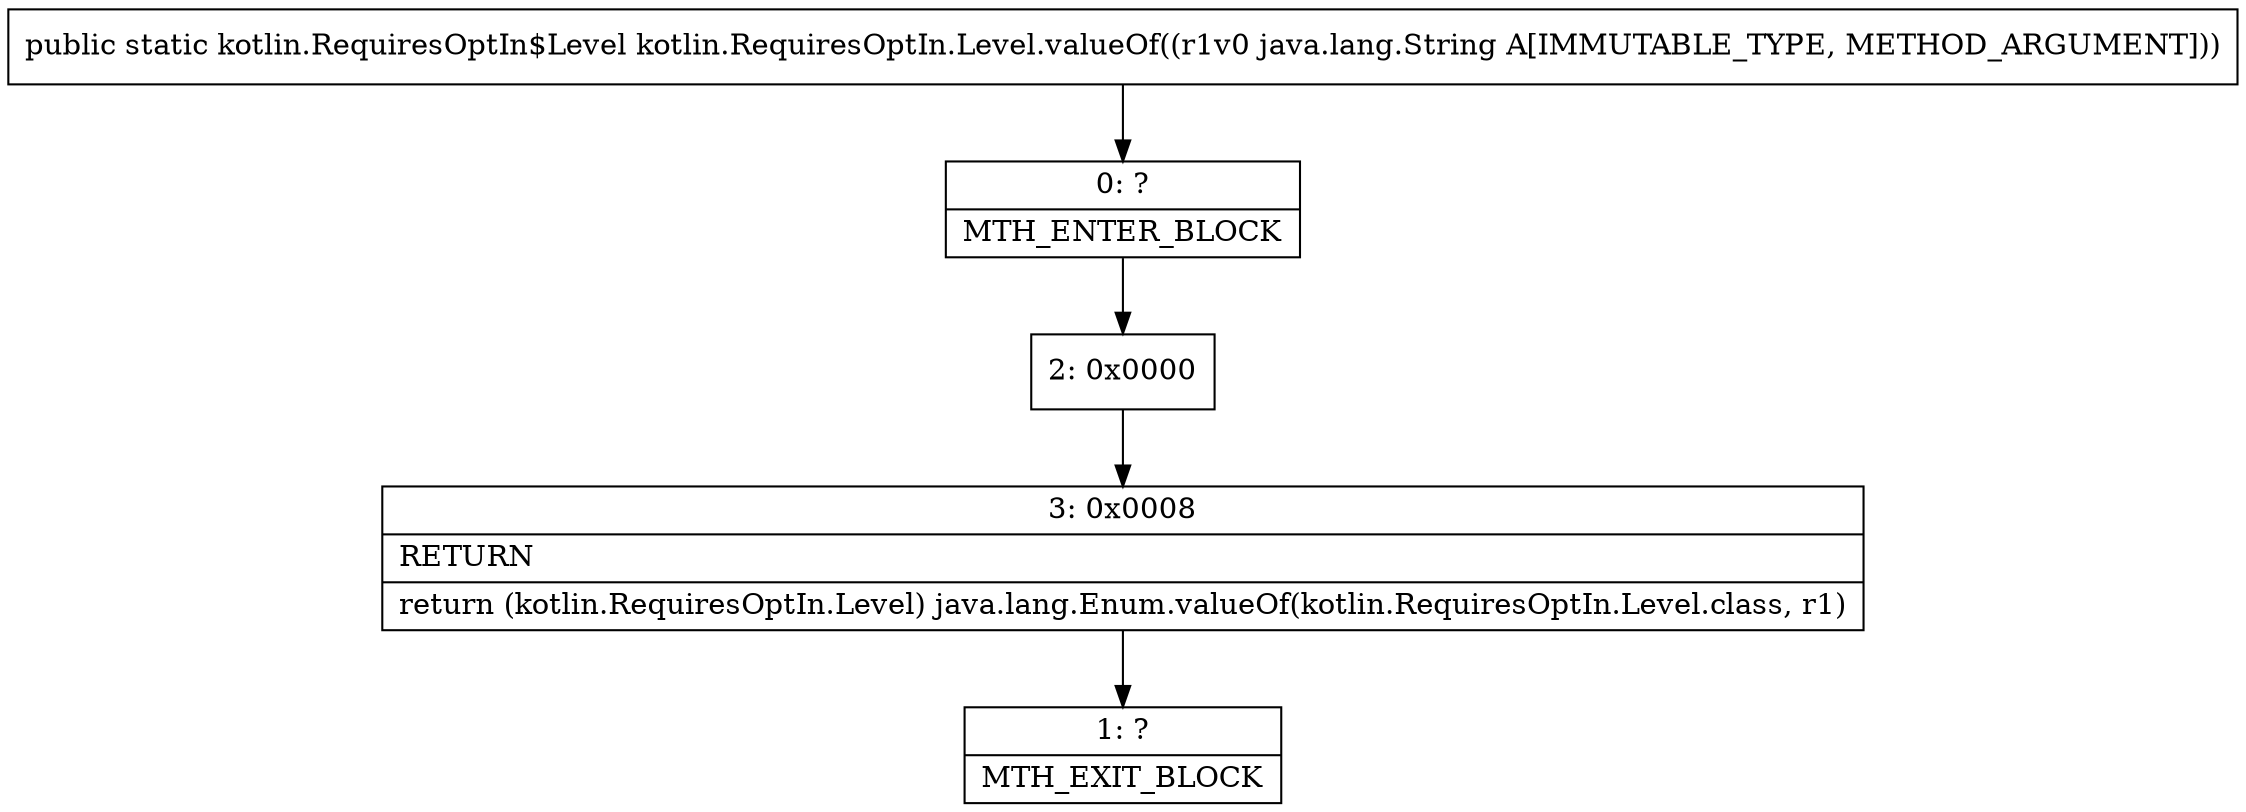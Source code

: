 digraph "CFG forkotlin.RequiresOptIn.Level.valueOf(Ljava\/lang\/String;)Lkotlin\/RequiresOptIn$Level;" {
Node_0 [shape=record,label="{0\:\ ?|MTH_ENTER_BLOCK\l}"];
Node_2 [shape=record,label="{2\:\ 0x0000}"];
Node_3 [shape=record,label="{3\:\ 0x0008|RETURN\l|return (kotlin.RequiresOptIn.Level) java.lang.Enum.valueOf(kotlin.RequiresOptIn.Level.class, r1)\l}"];
Node_1 [shape=record,label="{1\:\ ?|MTH_EXIT_BLOCK\l}"];
MethodNode[shape=record,label="{public static kotlin.RequiresOptIn$Level kotlin.RequiresOptIn.Level.valueOf((r1v0 java.lang.String A[IMMUTABLE_TYPE, METHOD_ARGUMENT])) }"];
MethodNode -> Node_0;Node_0 -> Node_2;
Node_2 -> Node_3;
Node_3 -> Node_1;
}

